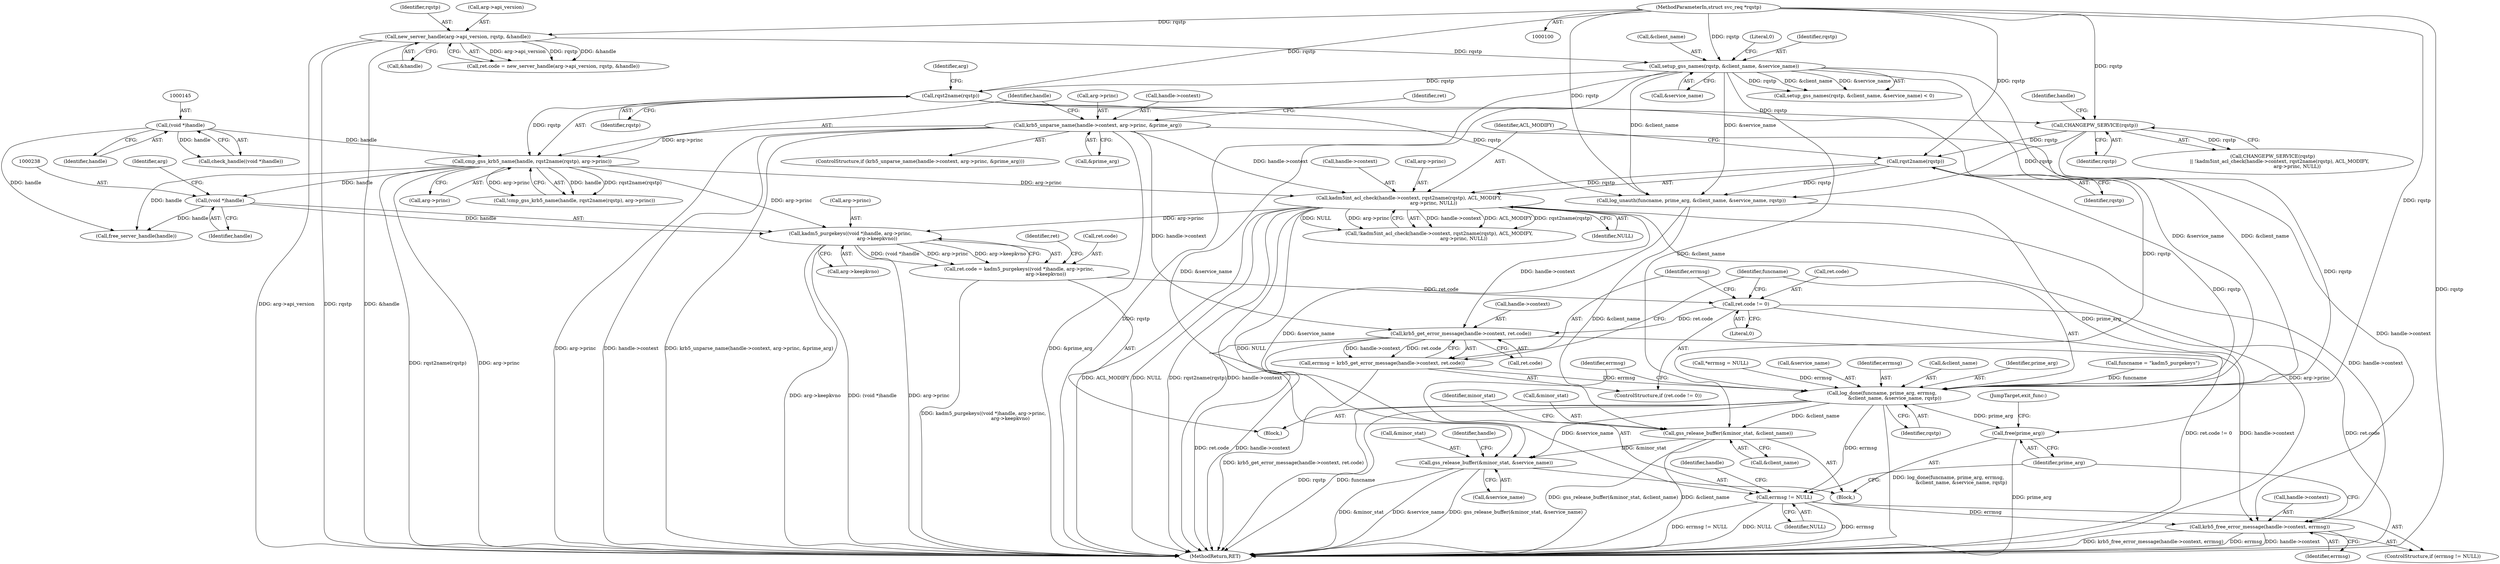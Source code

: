 digraph "0_krb5_83ed75feba32e46f736fcce0d96a0445f29b96c2_17@pointer" {
"1000236" [label="(Call,kadm5_purgekeys((void *)handle, arg->princ,\n                                   arg->keepkvno))"];
"1000237" [label="(Call,(void *)handle)"];
"1000194" [label="(Call,cmp_gss_krb5_name(handle, rqst2name(rqstp), arg->princ))"];
"1000144" [label="(Call,(void *)handle)"];
"1000196" [label="(Call,rqst2name(rqstp))"];
"1000160" [label="(Call,setup_gss_names(rqstp, &client_name, &service_name))"];
"1000130" [label="(Call,new_server_handle(arg->api_version, rqstp, &handle))"];
"1000102" [label="(MethodParameterIn,struct svc_req *rqstp)"];
"1000175" [label="(Call,krb5_unparse_name(handle->context, arg->princ, &prime_arg))"];
"1000205" [label="(Call,kadm5int_acl_check(handle->context, rqst2name(rqstp), ACL_MODIFY,\n                                arg->princ, NULL))"];
"1000209" [label="(Call,rqst2name(rqstp))"];
"1000202" [label="(Call,CHANGEPW_SERVICE(rqstp))"];
"1000232" [label="(Call,ret.code = kadm5_purgekeys((void *)handle, arg->princ,\n                                   arg->keepkvno))"];
"1000247" [label="(Call,ret.code != 0)"];
"1000254" [label="(Call,krb5_get_error_message(handle->context, ret.code))"];
"1000252" [label="(Call,errmsg = krb5_get_error_message(handle->context, ret.code))"];
"1000261" [label="(Call,log_done(funcname, prime_arg, errmsg,\n                 &client_name, &service_name, rqstp))"];
"1000271" [label="(Call,errmsg != NULL)"];
"1000274" [label="(Call,krb5_free_error_message(handle->context, errmsg))"];
"1000279" [label="(Call,free(prime_arg))"];
"1000282" [label="(Call,gss_release_buffer(&minor_stat, &client_name))"];
"1000287" [label="(Call,gss_release_buffer(&minor_stat, &service_name))"];
"1000233" [label="(Call,ret.code)"];
"1000276" [label="(Identifier,handle)"];
"1000118" [label="(Call,*errmsg = NULL)"];
"1000249" [label="(Identifier,ret)"];
"1000198" [label="(Call,arg->princ)"];
"1000182" [label="(Call,&prime_arg)"];
"1000199" [label="(Identifier,arg)"];
"1000209" [label="(Call,rqst2name(rqstp))"];
"1000204" [label="(Call,!kadm5int_acl_check(handle->context, rqst2name(rqstp), ACL_MODIFY,\n                                arg->princ, NULL))"];
"1000248" [label="(Call,ret.code)"];
"1000287" [label="(Call,gss_release_buffer(&minor_stat, &service_name))"];
"1000195" [label="(Identifier,handle)"];
"1000288" [label="(Call,&minor_stat)"];
"1000134" [label="(Identifier,rqstp)"];
"1000135" [label="(Call,&handle)"];
"1000205" [label="(Call,kadm5int_acl_check(handle->context, rqst2name(rqstp), ACL_MODIFY,\n                                arg->princ, NULL))"];
"1000269" [label="(Identifier,rqstp)"];
"1000241" [label="(Identifier,arg)"];
"1000280" [label="(Identifier,prime_arg)"];
"1000164" [label="(Call,&service_name)"];
"1000267" [label="(Call,&service_name)"];
"1000175" [label="(Call,krb5_unparse_name(handle->context, arg->princ, &prime_arg))"];
"1000212" [label="(Call,arg->princ)"];
"1000231" [label="(Block,)"];
"1000243" [label="(Call,arg->keepkvno)"];
"1000272" [label="(Identifier,errmsg)"];
"1000236" [label="(Call,kadm5_purgekeys((void *)handle, arg->princ,\n                                   arg->keepkvno))"];
"1000146" [label="(Identifier,handle)"];
"1000273" [label="(Identifier,NULL)"];
"1000160" [label="(Call,setup_gss_names(rqstp, &client_name, &service_name))"];
"1000143" [label="(Call,check_handle((void *)handle))"];
"1000274" [label="(Call,krb5_free_error_message(handle->context, errmsg))"];
"1000206" [label="(Call,handle->context)"];
"1000281" [label="(JumpTarget,exit_func:)"];
"1000126" [label="(Call,ret.code = new_server_handle(arg->api_version, rqstp, &handle))"];
"1000279" [label="(Call,free(prime_arg))"];
"1000255" [label="(Call,handle->context)"];
"1000161" [label="(Identifier,rqstp)"];
"1000196" [label="(Call,rqst2name(rqstp))"];
"1000201" [label="(Call,CHANGEPW_SERVICE(rqstp)\n         || !kadm5int_acl_check(handle->context, rqst2name(rqstp), ACL_MODIFY,\n                                arg->princ, NULL))"];
"1000179" [label="(Call,arg->princ)"];
"1000211" [label="(Identifier,ACL_MODIFY)"];
"1000102" [label="(MethodParameterIn,struct svc_req *rqstp)"];
"1000253" [label="(Identifier,errmsg)"];
"1000264" [label="(Identifier,errmsg)"];
"1000282" [label="(Call,gss_release_buffer(&minor_stat, &client_name))"];
"1000210" [label="(Identifier,rqstp)"];
"1000265" [label="(Call,&client_name)"];
"1000131" [label="(Call,arg->api_version)"];
"1000162" [label="(Call,&client_name)"];
"1000263" [label="(Identifier,prime_arg)"];
"1000271" [label="(Call,errmsg != NULL)"];
"1000262" [label="(Identifier,funcname)"];
"1000270" [label="(ControlStructure,if (errmsg != NULL))"];
"1000239" [label="(Identifier,handle)"];
"1000176" [label="(Call,handle->context)"];
"1000203" [label="(Identifier,rqstp)"];
"1000130" [label="(Call,new_server_handle(arg->api_version, rqstp, &handle))"];
"1000202" [label="(Call,CHANGEPW_SERVICE(rqstp))"];
"1000207" [label="(Identifier,handle)"];
"1000103" [label="(Block,)"];
"1000275" [label="(Call,handle->context)"];
"1000283" [label="(Call,&minor_stat)"];
"1000289" [label="(Identifier,minor_stat)"];
"1000187" [label="(Identifier,ret)"];
"1000251" [label="(Literal,0)"];
"1000240" [label="(Call,arg->princ)"];
"1000254" [label="(Call,krb5_get_error_message(handle->context, ret.code))"];
"1000155" [label="(Call,funcname = \"kadm5_purgekeys\")"];
"1000293" [label="(Identifier,handle)"];
"1000166" [label="(Literal,0)"];
"1000258" [label="(Call,ret.code)"];
"1000197" [label="(Identifier,rqstp)"];
"1000278" [label="(Identifier,errmsg)"];
"1000194" [label="(Call,cmp_gss_krb5_name(handle, rqst2name(rqstp), arg->princ))"];
"1000252" [label="(Call,errmsg = krb5_get_error_message(handle->context, ret.code))"];
"1000193" [label="(Call,!cmp_gss_krb5_name(handle, rqst2name(rqstp), arg->princ))"];
"1000174" [label="(ControlStructure,if (krb5_unparse_name(handle->context, arg->princ, &prime_arg)))"];
"1000246" [label="(ControlStructure,if (ret.code != 0))"];
"1000292" [label="(Call,free_server_handle(handle))"];
"1000159" [label="(Call,setup_gss_names(rqstp, &client_name, &service_name) < 0)"];
"1000222" [label="(Call,log_unauth(funcname, prime_arg, &client_name, &service_name, rqstp))"];
"1000290" [label="(Call,&service_name)"];
"1000247" [label="(Call,ret.code != 0)"];
"1000261" [label="(Call,log_done(funcname, prime_arg, errmsg,\n                 &client_name, &service_name, rqstp))"];
"1000232" [label="(Call,ret.code = kadm5_purgekeys((void *)handle, arg->princ,\n                                   arg->keepkvno))"];
"1000237" [label="(Call,(void *)handle)"];
"1000285" [label="(Call,&client_name)"];
"1000144" [label="(Call,(void *)handle)"];
"1000297" [label="(MethodReturn,RET)"];
"1000215" [label="(Identifier,NULL)"];
"1000236" -> "1000232"  [label="AST: "];
"1000236" -> "1000243"  [label="CFG: "];
"1000237" -> "1000236"  [label="AST: "];
"1000240" -> "1000236"  [label="AST: "];
"1000243" -> "1000236"  [label="AST: "];
"1000232" -> "1000236"  [label="CFG: "];
"1000236" -> "1000297"  [label="DDG: (void *)handle"];
"1000236" -> "1000297"  [label="DDG: arg->princ"];
"1000236" -> "1000297"  [label="DDG: arg->keepkvno"];
"1000236" -> "1000232"  [label="DDG: (void *)handle"];
"1000236" -> "1000232"  [label="DDG: arg->princ"];
"1000236" -> "1000232"  [label="DDG: arg->keepkvno"];
"1000237" -> "1000236"  [label="DDG: handle"];
"1000205" -> "1000236"  [label="DDG: arg->princ"];
"1000194" -> "1000236"  [label="DDG: arg->princ"];
"1000237" -> "1000239"  [label="CFG: "];
"1000238" -> "1000237"  [label="AST: "];
"1000239" -> "1000237"  [label="AST: "];
"1000241" -> "1000237"  [label="CFG: "];
"1000194" -> "1000237"  [label="DDG: handle"];
"1000237" -> "1000292"  [label="DDG: handle"];
"1000194" -> "1000193"  [label="AST: "];
"1000194" -> "1000198"  [label="CFG: "];
"1000195" -> "1000194"  [label="AST: "];
"1000196" -> "1000194"  [label="AST: "];
"1000198" -> "1000194"  [label="AST: "];
"1000193" -> "1000194"  [label="CFG: "];
"1000194" -> "1000297"  [label="DDG: rqst2name(rqstp)"];
"1000194" -> "1000297"  [label="DDG: arg->princ"];
"1000194" -> "1000193"  [label="DDG: handle"];
"1000194" -> "1000193"  [label="DDG: rqst2name(rqstp)"];
"1000194" -> "1000193"  [label="DDG: arg->princ"];
"1000144" -> "1000194"  [label="DDG: handle"];
"1000196" -> "1000194"  [label="DDG: rqstp"];
"1000175" -> "1000194"  [label="DDG: arg->princ"];
"1000194" -> "1000205"  [label="DDG: arg->princ"];
"1000194" -> "1000292"  [label="DDG: handle"];
"1000144" -> "1000143"  [label="AST: "];
"1000144" -> "1000146"  [label="CFG: "];
"1000145" -> "1000144"  [label="AST: "];
"1000146" -> "1000144"  [label="AST: "];
"1000143" -> "1000144"  [label="CFG: "];
"1000144" -> "1000143"  [label="DDG: handle"];
"1000144" -> "1000292"  [label="DDG: handle"];
"1000196" -> "1000197"  [label="CFG: "];
"1000197" -> "1000196"  [label="AST: "];
"1000199" -> "1000196"  [label="CFG: "];
"1000160" -> "1000196"  [label="DDG: rqstp"];
"1000102" -> "1000196"  [label="DDG: rqstp"];
"1000196" -> "1000202"  [label="DDG: rqstp"];
"1000196" -> "1000222"  [label="DDG: rqstp"];
"1000196" -> "1000261"  [label="DDG: rqstp"];
"1000160" -> "1000159"  [label="AST: "];
"1000160" -> "1000164"  [label="CFG: "];
"1000161" -> "1000160"  [label="AST: "];
"1000162" -> "1000160"  [label="AST: "];
"1000164" -> "1000160"  [label="AST: "];
"1000166" -> "1000160"  [label="CFG: "];
"1000160" -> "1000297"  [label="DDG: rqstp"];
"1000160" -> "1000159"  [label="DDG: rqstp"];
"1000160" -> "1000159"  [label="DDG: &client_name"];
"1000160" -> "1000159"  [label="DDG: &service_name"];
"1000130" -> "1000160"  [label="DDG: rqstp"];
"1000102" -> "1000160"  [label="DDG: rqstp"];
"1000160" -> "1000222"  [label="DDG: &client_name"];
"1000160" -> "1000222"  [label="DDG: &service_name"];
"1000160" -> "1000261"  [label="DDG: &client_name"];
"1000160" -> "1000261"  [label="DDG: &service_name"];
"1000160" -> "1000282"  [label="DDG: &client_name"];
"1000160" -> "1000287"  [label="DDG: &service_name"];
"1000130" -> "1000126"  [label="AST: "];
"1000130" -> "1000135"  [label="CFG: "];
"1000131" -> "1000130"  [label="AST: "];
"1000134" -> "1000130"  [label="AST: "];
"1000135" -> "1000130"  [label="AST: "];
"1000126" -> "1000130"  [label="CFG: "];
"1000130" -> "1000297"  [label="DDG: rqstp"];
"1000130" -> "1000297"  [label="DDG: &handle"];
"1000130" -> "1000297"  [label="DDG: arg->api_version"];
"1000130" -> "1000126"  [label="DDG: arg->api_version"];
"1000130" -> "1000126"  [label="DDG: rqstp"];
"1000130" -> "1000126"  [label="DDG: &handle"];
"1000102" -> "1000130"  [label="DDG: rqstp"];
"1000102" -> "1000100"  [label="AST: "];
"1000102" -> "1000297"  [label="DDG: rqstp"];
"1000102" -> "1000202"  [label="DDG: rqstp"];
"1000102" -> "1000209"  [label="DDG: rqstp"];
"1000102" -> "1000222"  [label="DDG: rqstp"];
"1000102" -> "1000261"  [label="DDG: rqstp"];
"1000175" -> "1000174"  [label="AST: "];
"1000175" -> "1000182"  [label="CFG: "];
"1000176" -> "1000175"  [label="AST: "];
"1000179" -> "1000175"  [label="AST: "];
"1000182" -> "1000175"  [label="AST: "];
"1000187" -> "1000175"  [label="CFG: "];
"1000195" -> "1000175"  [label="CFG: "];
"1000175" -> "1000297"  [label="DDG: &prime_arg"];
"1000175" -> "1000297"  [label="DDG: arg->princ"];
"1000175" -> "1000297"  [label="DDG: handle->context"];
"1000175" -> "1000297"  [label="DDG: krb5_unparse_name(handle->context, arg->princ, &prime_arg)"];
"1000175" -> "1000205"  [label="DDG: handle->context"];
"1000175" -> "1000254"  [label="DDG: handle->context"];
"1000175" -> "1000274"  [label="DDG: handle->context"];
"1000205" -> "1000204"  [label="AST: "];
"1000205" -> "1000215"  [label="CFG: "];
"1000206" -> "1000205"  [label="AST: "];
"1000209" -> "1000205"  [label="AST: "];
"1000211" -> "1000205"  [label="AST: "];
"1000212" -> "1000205"  [label="AST: "];
"1000215" -> "1000205"  [label="AST: "];
"1000204" -> "1000205"  [label="CFG: "];
"1000205" -> "1000297"  [label="DDG: NULL"];
"1000205" -> "1000297"  [label="DDG: rqst2name(rqstp)"];
"1000205" -> "1000297"  [label="DDG: handle->context"];
"1000205" -> "1000297"  [label="DDG: arg->princ"];
"1000205" -> "1000297"  [label="DDG: ACL_MODIFY"];
"1000205" -> "1000204"  [label="DDG: handle->context"];
"1000205" -> "1000204"  [label="DDG: ACL_MODIFY"];
"1000205" -> "1000204"  [label="DDG: rqst2name(rqstp)"];
"1000205" -> "1000204"  [label="DDG: NULL"];
"1000205" -> "1000204"  [label="DDG: arg->princ"];
"1000209" -> "1000205"  [label="DDG: rqstp"];
"1000205" -> "1000254"  [label="DDG: handle->context"];
"1000205" -> "1000271"  [label="DDG: NULL"];
"1000205" -> "1000274"  [label="DDG: handle->context"];
"1000209" -> "1000210"  [label="CFG: "];
"1000210" -> "1000209"  [label="AST: "];
"1000211" -> "1000209"  [label="CFG: "];
"1000202" -> "1000209"  [label="DDG: rqstp"];
"1000209" -> "1000222"  [label="DDG: rqstp"];
"1000209" -> "1000261"  [label="DDG: rqstp"];
"1000202" -> "1000201"  [label="AST: "];
"1000202" -> "1000203"  [label="CFG: "];
"1000203" -> "1000202"  [label="AST: "];
"1000207" -> "1000202"  [label="CFG: "];
"1000201" -> "1000202"  [label="CFG: "];
"1000202" -> "1000201"  [label="DDG: rqstp"];
"1000202" -> "1000222"  [label="DDG: rqstp"];
"1000202" -> "1000261"  [label="DDG: rqstp"];
"1000232" -> "1000231"  [label="AST: "];
"1000233" -> "1000232"  [label="AST: "];
"1000249" -> "1000232"  [label="CFG: "];
"1000232" -> "1000297"  [label="DDG: kadm5_purgekeys((void *)handle, arg->princ,\n                                   arg->keepkvno)"];
"1000232" -> "1000247"  [label="DDG: ret.code"];
"1000247" -> "1000246"  [label="AST: "];
"1000247" -> "1000251"  [label="CFG: "];
"1000248" -> "1000247"  [label="AST: "];
"1000251" -> "1000247"  [label="AST: "];
"1000253" -> "1000247"  [label="CFG: "];
"1000262" -> "1000247"  [label="CFG: "];
"1000247" -> "1000297"  [label="DDG: ret.code"];
"1000247" -> "1000297"  [label="DDG: ret.code != 0"];
"1000247" -> "1000254"  [label="DDG: ret.code"];
"1000254" -> "1000252"  [label="AST: "];
"1000254" -> "1000258"  [label="CFG: "];
"1000255" -> "1000254"  [label="AST: "];
"1000258" -> "1000254"  [label="AST: "];
"1000252" -> "1000254"  [label="CFG: "];
"1000254" -> "1000297"  [label="DDG: handle->context"];
"1000254" -> "1000297"  [label="DDG: ret.code"];
"1000254" -> "1000252"  [label="DDG: handle->context"];
"1000254" -> "1000252"  [label="DDG: ret.code"];
"1000254" -> "1000274"  [label="DDG: handle->context"];
"1000252" -> "1000246"  [label="AST: "];
"1000253" -> "1000252"  [label="AST: "];
"1000262" -> "1000252"  [label="CFG: "];
"1000252" -> "1000297"  [label="DDG: krb5_get_error_message(handle->context, ret.code)"];
"1000252" -> "1000261"  [label="DDG: errmsg"];
"1000261" -> "1000231"  [label="AST: "];
"1000261" -> "1000269"  [label="CFG: "];
"1000262" -> "1000261"  [label="AST: "];
"1000263" -> "1000261"  [label="AST: "];
"1000264" -> "1000261"  [label="AST: "];
"1000265" -> "1000261"  [label="AST: "];
"1000267" -> "1000261"  [label="AST: "];
"1000269" -> "1000261"  [label="AST: "];
"1000272" -> "1000261"  [label="CFG: "];
"1000261" -> "1000297"  [label="DDG: rqstp"];
"1000261" -> "1000297"  [label="DDG: funcname"];
"1000261" -> "1000297"  [label="DDG: log_done(funcname, prime_arg, errmsg,\n                 &client_name, &service_name, rqstp)"];
"1000155" -> "1000261"  [label="DDG: funcname"];
"1000118" -> "1000261"  [label="DDG: errmsg"];
"1000261" -> "1000271"  [label="DDG: errmsg"];
"1000261" -> "1000279"  [label="DDG: prime_arg"];
"1000261" -> "1000282"  [label="DDG: &client_name"];
"1000261" -> "1000287"  [label="DDG: &service_name"];
"1000271" -> "1000270"  [label="AST: "];
"1000271" -> "1000273"  [label="CFG: "];
"1000272" -> "1000271"  [label="AST: "];
"1000273" -> "1000271"  [label="AST: "];
"1000276" -> "1000271"  [label="CFG: "];
"1000280" -> "1000271"  [label="CFG: "];
"1000271" -> "1000297"  [label="DDG: NULL"];
"1000271" -> "1000297"  [label="DDG: errmsg"];
"1000271" -> "1000297"  [label="DDG: errmsg != NULL"];
"1000271" -> "1000274"  [label="DDG: errmsg"];
"1000274" -> "1000270"  [label="AST: "];
"1000274" -> "1000278"  [label="CFG: "];
"1000275" -> "1000274"  [label="AST: "];
"1000278" -> "1000274"  [label="AST: "];
"1000280" -> "1000274"  [label="CFG: "];
"1000274" -> "1000297"  [label="DDG: handle->context"];
"1000274" -> "1000297"  [label="DDG: krb5_free_error_message(handle->context, errmsg)"];
"1000274" -> "1000297"  [label="DDG: errmsg"];
"1000279" -> "1000103"  [label="AST: "];
"1000279" -> "1000280"  [label="CFG: "];
"1000280" -> "1000279"  [label="AST: "];
"1000281" -> "1000279"  [label="CFG: "];
"1000279" -> "1000297"  [label="DDG: prime_arg"];
"1000222" -> "1000279"  [label="DDG: prime_arg"];
"1000282" -> "1000103"  [label="AST: "];
"1000282" -> "1000285"  [label="CFG: "];
"1000283" -> "1000282"  [label="AST: "];
"1000285" -> "1000282"  [label="AST: "];
"1000289" -> "1000282"  [label="CFG: "];
"1000282" -> "1000297"  [label="DDG: &client_name"];
"1000282" -> "1000297"  [label="DDG: gss_release_buffer(&minor_stat, &client_name)"];
"1000222" -> "1000282"  [label="DDG: &client_name"];
"1000282" -> "1000287"  [label="DDG: &minor_stat"];
"1000287" -> "1000103"  [label="AST: "];
"1000287" -> "1000290"  [label="CFG: "];
"1000288" -> "1000287"  [label="AST: "];
"1000290" -> "1000287"  [label="AST: "];
"1000293" -> "1000287"  [label="CFG: "];
"1000287" -> "1000297"  [label="DDG: &service_name"];
"1000287" -> "1000297"  [label="DDG: gss_release_buffer(&minor_stat, &service_name)"];
"1000287" -> "1000297"  [label="DDG: &minor_stat"];
"1000222" -> "1000287"  [label="DDG: &service_name"];
}
